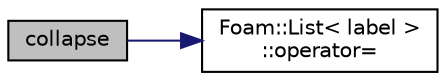 digraph "collapse"
{
  bgcolor="transparent";
  edge [fontname="Helvetica",fontsize="10",labelfontname="Helvetica",labelfontsize="10"];
  node [fontname="Helvetica",fontsize="10",shape=record];
  rankdir="LR";
  Node1 [label="collapse",height=0.2,width=0.4,color="black", fillcolor="grey75", style="filled", fontcolor="black"];
  Node1 -> Node2 [color="midnightblue",fontsize="10",style="solid",fontname="Helvetica"];
  Node2 [label="Foam::List\< label \>\l::operator=",height=0.2,width=0.4,color="black",URL="$a01391.html#acee9055809b8048a6b1f04702120facd",tooltip="Assignment from UList operator. Takes linear time. "];
}
